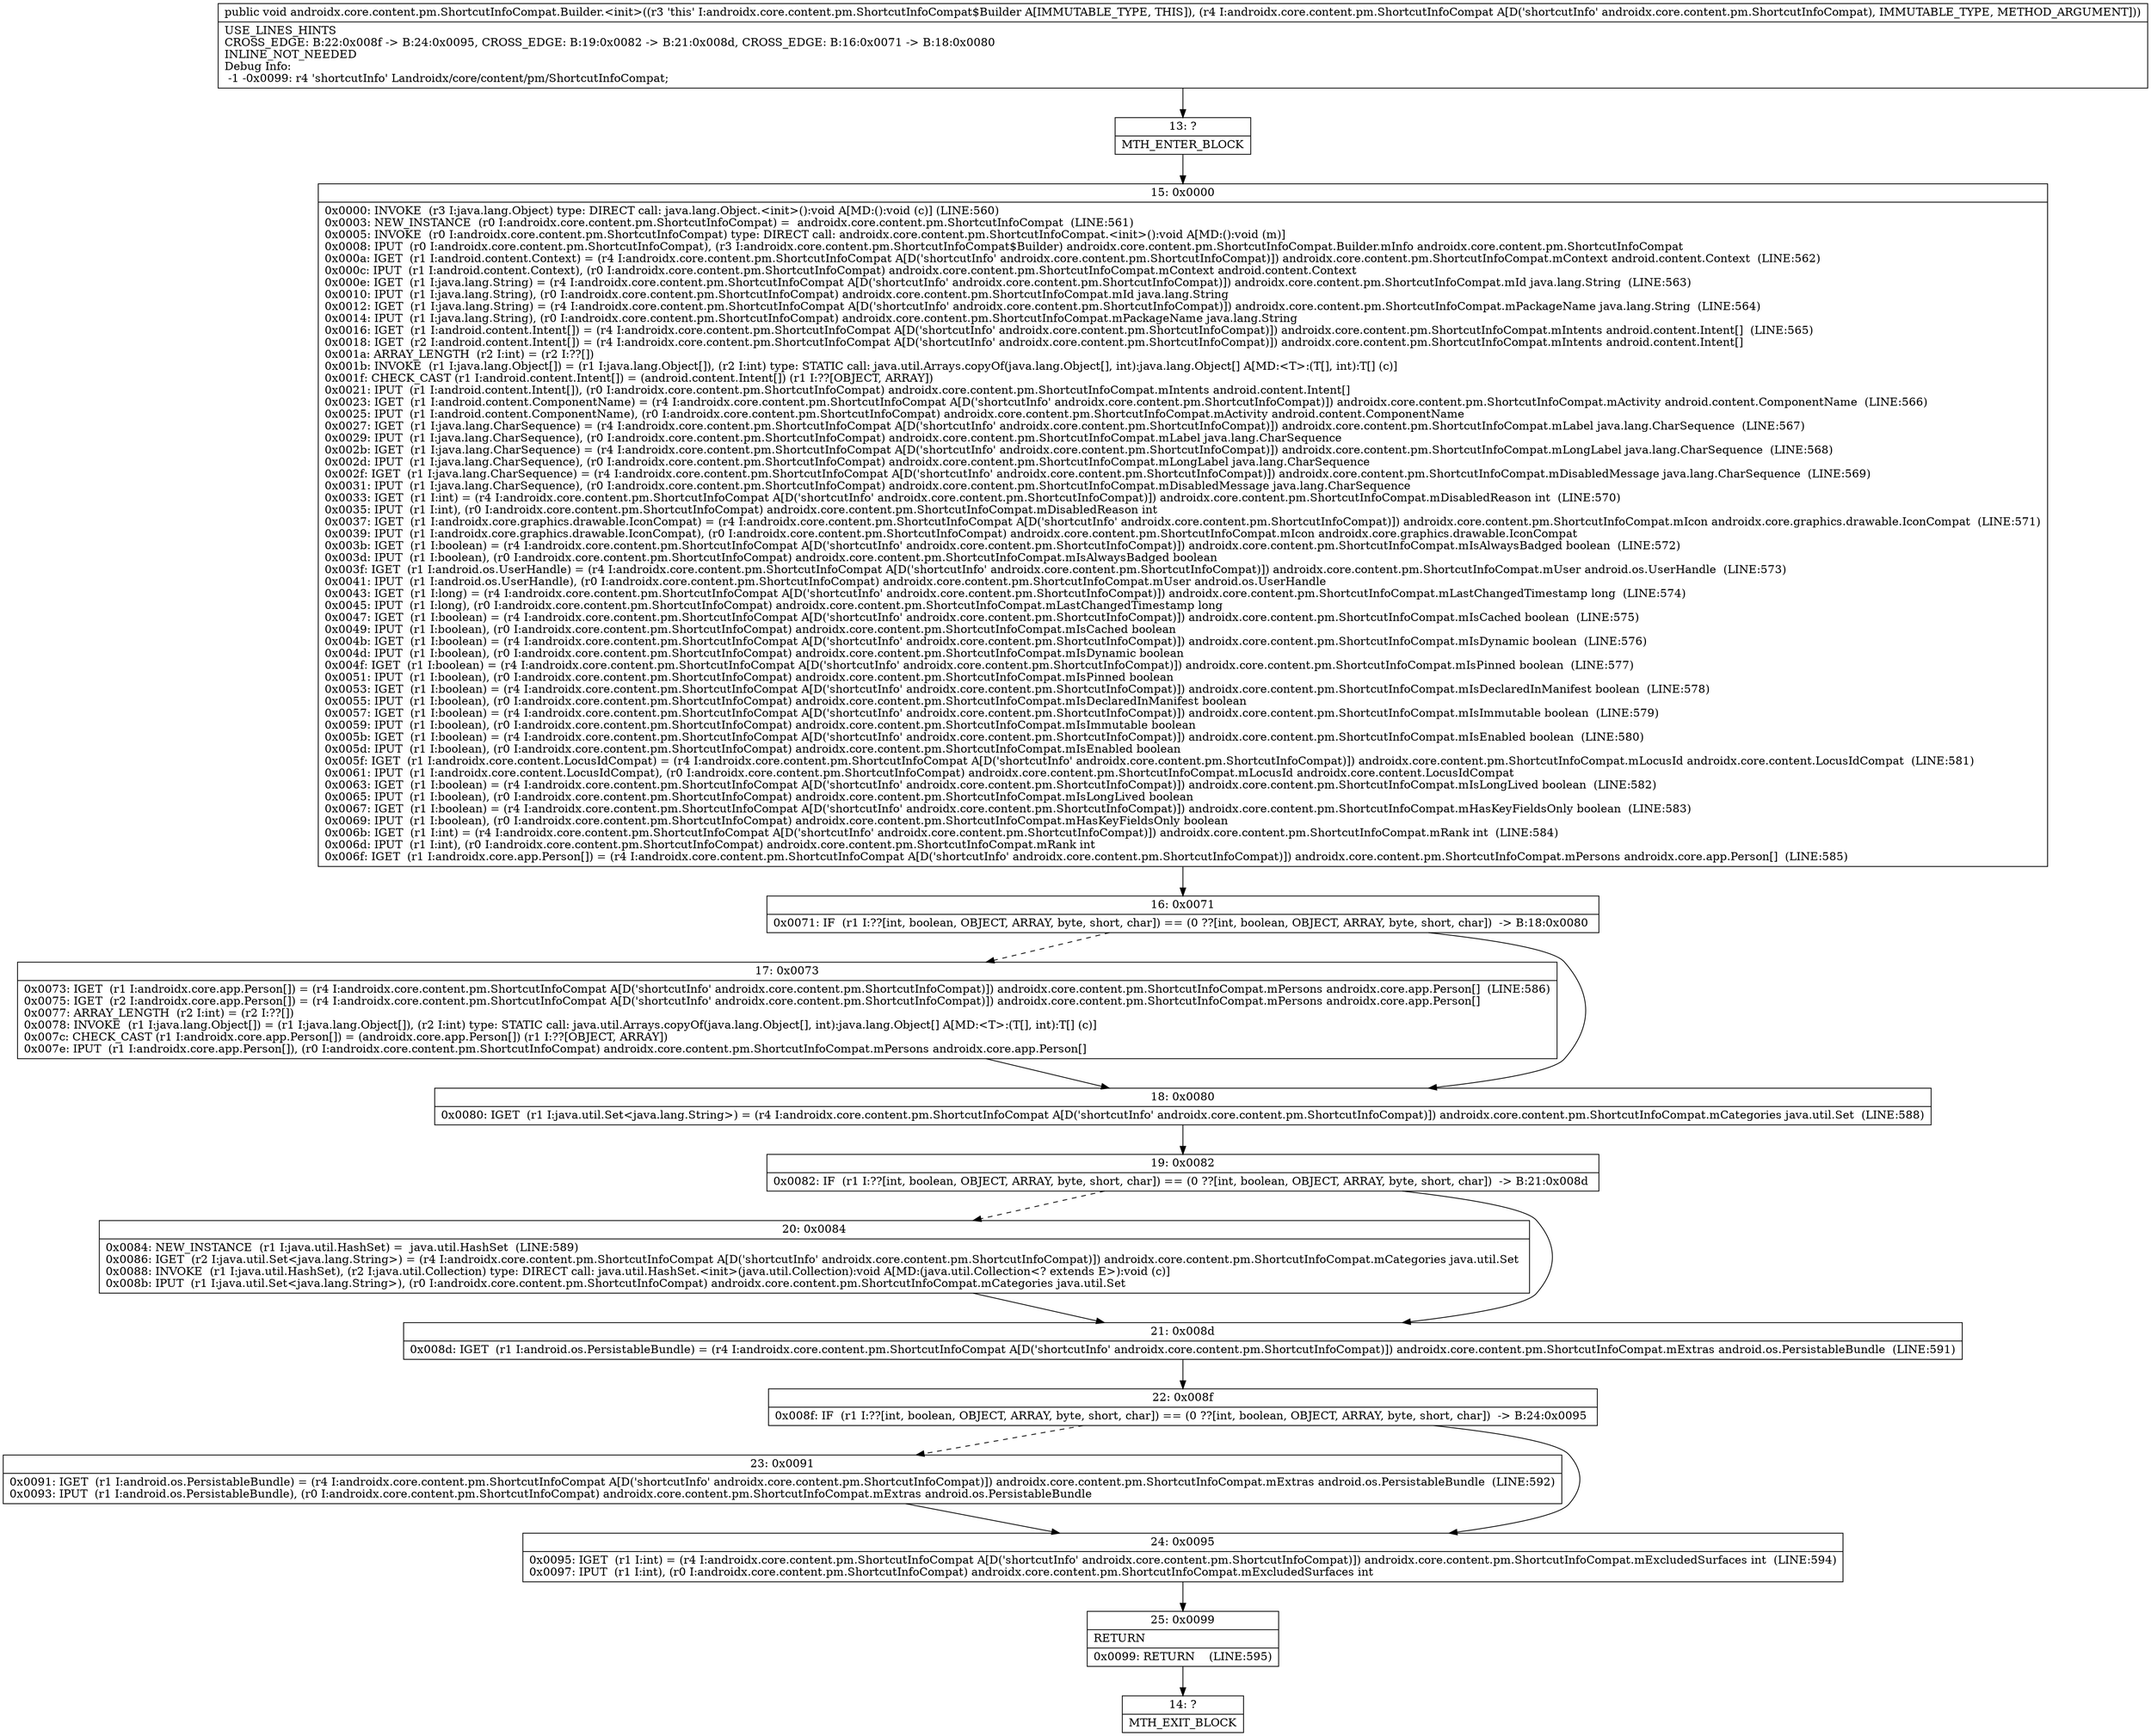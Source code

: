 digraph "CFG forandroidx.core.content.pm.ShortcutInfoCompat.Builder.\<init\>(Landroidx\/core\/content\/pm\/ShortcutInfoCompat;)V" {
Node_13 [shape=record,label="{13\:\ ?|MTH_ENTER_BLOCK\l}"];
Node_15 [shape=record,label="{15\:\ 0x0000|0x0000: INVOKE  (r3 I:java.lang.Object) type: DIRECT call: java.lang.Object.\<init\>():void A[MD:():void (c)] (LINE:560)\l0x0003: NEW_INSTANCE  (r0 I:androidx.core.content.pm.ShortcutInfoCompat) =  androidx.core.content.pm.ShortcutInfoCompat  (LINE:561)\l0x0005: INVOKE  (r0 I:androidx.core.content.pm.ShortcutInfoCompat) type: DIRECT call: androidx.core.content.pm.ShortcutInfoCompat.\<init\>():void A[MD:():void (m)]\l0x0008: IPUT  (r0 I:androidx.core.content.pm.ShortcutInfoCompat), (r3 I:androidx.core.content.pm.ShortcutInfoCompat$Builder) androidx.core.content.pm.ShortcutInfoCompat.Builder.mInfo androidx.core.content.pm.ShortcutInfoCompat \l0x000a: IGET  (r1 I:android.content.Context) = (r4 I:androidx.core.content.pm.ShortcutInfoCompat A[D('shortcutInfo' androidx.core.content.pm.ShortcutInfoCompat)]) androidx.core.content.pm.ShortcutInfoCompat.mContext android.content.Context  (LINE:562)\l0x000c: IPUT  (r1 I:android.content.Context), (r0 I:androidx.core.content.pm.ShortcutInfoCompat) androidx.core.content.pm.ShortcutInfoCompat.mContext android.content.Context \l0x000e: IGET  (r1 I:java.lang.String) = (r4 I:androidx.core.content.pm.ShortcutInfoCompat A[D('shortcutInfo' androidx.core.content.pm.ShortcutInfoCompat)]) androidx.core.content.pm.ShortcutInfoCompat.mId java.lang.String  (LINE:563)\l0x0010: IPUT  (r1 I:java.lang.String), (r0 I:androidx.core.content.pm.ShortcutInfoCompat) androidx.core.content.pm.ShortcutInfoCompat.mId java.lang.String \l0x0012: IGET  (r1 I:java.lang.String) = (r4 I:androidx.core.content.pm.ShortcutInfoCompat A[D('shortcutInfo' androidx.core.content.pm.ShortcutInfoCompat)]) androidx.core.content.pm.ShortcutInfoCompat.mPackageName java.lang.String  (LINE:564)\l0x0014: IPUT  (r1 I:java.lang.String), (r0 I:androidx.core.content.pm.ShortcutInfoCompat) androidx.core.content.pm.ShortcutInfoCompat.mPackageName java.lang.String \l0x0016: IGET  (r1 I:android.content.Intent[]) = (r4 I:androidx.core.content.pm.ShortcutInfoCompat A[D('shortcutInfo' androidx.core.content.pm.ShortcutInfoCompat)]) androidx.core.content.pm.ShortcutInfoCompat.mIntents android.content.Intent[]  (LINE:565)\l0x0018: IGET  (r2 I:android.content.Intent[]) = (r4 I:androidx.core.content.pm.ShortcutInfoCompat A[D('shortcutInfo' androidx.core.content.pm.ShortcutInfoCompat)]) androidx.core.content.pm.ShortcutInfoCompat.mIntents android.content.Intent[] \l0x001a: ARRAY_LENGTH  (r2 I:int) = (r2 I:??[]) \l0x001b: INVOKE  (r1 I:java.lang.Object[]) = (r1 I:java.lang.Object[]), (r2 I:int) type: STATIC call: java.util.Arrays.copyOf(java.lang.Object[], int):java.lang.Object[] A[MD:\<T\>:(T[], int):T[] (c)]\l0x001f: CHECK_CAST (r1 I:android.content.Intent[]) = (android.content.Intent[]) (r1 I:??[OBJECT, ARRAY]) \l0x0021: IPUT  (r1 I:android.content.Intent[]), (r0 I:androidx.core.content.pm.ShortcutInfoCompat) androidx.core.content.pm.ShortcutInfoCompat.mIntents android.content.Intent[] \l0x0023: IGET  (r1 I:android.content.ComponentName) = (r4 I:androidx.core.content.pm.ShortcutInfoCompat A[D('shortcutInfo' androidx.core.content.pm.ShortcutInfoCompat)]) androidx.core.content.pm.ShortcutInfoCompat.mActivity android.content.ComponentName  (LINE:566)\l0x0025: IPUT  (r1 I:android.content.ComponentName), (r0 I:androidx.core.content.pm.ShortcutInfoCompat) androidx.core.content.pm.ShortcutInfoCompat.mActivity android.content.ComponentName \l0x0027: IGET  (r1 I:java.lang.CharSequence) = (r4 I:androidx.core.content.pm.ShortcutInfoCompat A[D('shortcutInfo' androidx.core.content.pm.ShortcutInfoCompat)]) androidx.core.content.pm.ShortcutInfoCompat.mLabel java.lang.CharSequence  (LINE:567)\l0x0029: IPUT  (r1 I:java.lang.CharSequence), (r0 I:androidx.core.content.pm.ShortcutInfoCompat) androidx.core.content.pm.ShortcutInfoCompat.mLabel java.lang.CharSequence \l0x002b: IGET  (r1 I:java.lang.CharSequence) = (r4 I:androidx.core.content.pm.ShortcutInfoCompat A[D('shortcutInfo' androidx.core.content.pm.ShortcutInfoCompat)]) androidx.core.content.pm.ShortcutInfoCompat.mLongLabel java.lang.CharSequence  (LINE:568)\l0x002d: IPUT  (r1 I:java.lang.CharSequence), (r0 I:androidx.core.content.pm.ShortcutInfoCompat) androidx.core.content.pm.ShortcutInfoCompat.mLongLabel java.lang.CharSequence \l0x002f: IGET  (r1 I:java.lang.CharSequence) = (r4 I:androidx.core.content.pm.ShortcutInfoCompat A[D('shortcutInfo' androidx.core.content.pm.ShortcutInfoCompat)]) androidx.core.content.pm.ShortcutInfoCompat.mDisabledMessage java.lang.CharSequence  (LINE:569)\l0x0031: IPUT  (r1 I:java.lang.CharSequence), (r0 I:androidx.core.content.pm.ShortcutInfoCompat) androidx.core.content.pm.ShortcutInfoCompat.mDisabledMessage java.lang.CharSequence \l0x0033: IGET  (r1 I:int) = (r4 I:androidx.core.content.pm.ShortcutInfoCompat A[D('shortcutInfo' androidx.core.content.pm.ShortcutInfoCompat)]) androidx.core.content.pm.ShortcutInfoCompat.mDisabledReason int  (LINE:570)\l0x0035: IPUT  (r1 I:int), (r0 I:androidx.core.content.pm.ShortcutInfoCompat) androidx.core.content.pm.ShortcutInfoCompat.mDisabledReason int \l0x0037: IGET  (r1 I:androidx.core.graphics.drawable.IconCompat) = (r4 I:androidx.core.content.pm.ShortcutInfoCompat A[D('shortcutInfo' androidx.core.content.pm.ShortcutInfoCompat)]) androidx.core.content.pm.ShortcutInfoCompat.mIcon androidx.core.graphics.drawable.IconCompat  (LINE:571)\l0x0039: IPUT  (r1 I:androidx.core.graphics.drawable.IconCompat), (r0 I:androidx.core.content.pm.ShortcutInfoCompat) androidx.core.content.pm.ShortcutInfoCompat.mIcon androidx.core.graphics.drawable.IconCompat \l0x003b: IGET  (r1 I:boolean) = (r4 I:androidx.core.content.pm.ShortcutInfoCompat A[D('shortcutInfo' androidx.core.content.pm.ShortcutInfoCompat)]) androidx.core.content.pm.ShortcutInfoCompat.mIsAlwaysBadged boolean  (LINE:572)\l0x003d: IPUT  (r1 I:boolean), (r0 I:androidx.core.content.pm.ShortcutInfoCompat) androidx.core.content.pm.ShortcutInfoCompat.mIsAlwaysBadged boolean \l0x003f: IGET  (r1 I:android.os.UserHandle) = (r4 I:androidx.core.content.pm.ShortcutInfoCompat A[D('shortcutInfo' androidx.core.content.pm.ShortcutInfoCompat)]) androidx.core.content.pm.ShortcutInfoCompat.mUser android.os.UserHandle  (LINE:573)\l0x0041: IPUT  (r1 I:android.os.UserHandle), (r0 I:androidx.core.content.pm.ShortcutInfoCompat) androidx.core.content.pm.ShortcutInfoCompat.mUser android.os.UserHandle \l0x0043: IGET  (r1 I:long) = (r4 I:androidx.core.content.pm.ShortcutInfoCompat A[D('shortcutInfo' androidx.core.content.pm.ShortcutInfoCompat)]) androidx.core.content.pm.ShortcutInfoCompat.mLastChangedTimestamp long  (LINE:574)\l0x0045: IPUT  (r1 I:long), (r0 I:androidx.core.content.pm.ShortcutInfoCompat) androidx.core.content.pm.ShortcutInfoCompat.mLastChangedTimestamp long \l0x0047: IGET  (r1 I:boolean) = (r4 I:androidx.core.content.pm.ShortcutInfoCompat A[D('shortcutInfo' androidx.core.content.pm.ShortcutInfoCompat)]) androidx.core.content.pm.ShortcutInfoCompat.mIsCached boolean  (LINE:575)\l0x0049: IPUT  (r1 I:boolean), (r0 I:androidx.core.content.pm.ShortcutInfoCompat) androidx.core.content.pm.ShortcutInfoCompat.mIsCached boolean \l0x004b: IGET  (r1 I:boolean) = (r4 I:androidx.core.content.pm.ShortcutInfoCompat A[D('shortcutInfo' androidx.core.content.pm.ShortcutInfoCompat)]) androidx.core.content.pm.ShortcutInfoCompat.mIsDynamic boolean  (LINE:576)\l0x004d: IPUT  (r1 I:boolean), (r0 I:androidx.core.content.pm.ShortcutInfoCompat) androidx.core.content.pm.ShortcutInfoCompat.mIsDynamic boolean \l0x004f: IGET  (r1 I:boolean) = (r4 I:androidx.core.content.pm.ShortcutInfoCompat A[D('shortcutInfo' androidx.core.content.pm.ShortcutInfoCompat)]) androidx.core.content.pm.ShortcutInfoCompat.mIsPinned boolean  (LINE:577)\l0x0051: IPUT  (r1 I:boolean), (r0 I:androidx.core.content.pm.ShortcutInfoCompat) androidx.core.content.pm.ShortcutInfoCompat.mIsPinned boolean \l0x0053: IGET  (r1 I:boolean) = (r4 I:androidx.core.content.pm.ShortcutInfoCompat A[D('shortcutInfo' androidx.core.content.pm.ShortcutInfoCompat)]) androidx.core.content.pm.ShortcutInfoCompat.mIsDeclaredInManifest boolean  (LINE:578)\l0x0055: IPUT  (r1 I:boolean), (r0 I:androidx.core.content.pm.ShortcutInfoCompat) androidx.core.content.pm.ShortcutInfoCompat.mIsDeclaredInManifest boolean \l0x0057: IGET  (r1 I:boolean) = (r4 I:androidx.core.content.pm.ShortcutInfoCompat A[D('shortcutInfo' androidx.core.content.pm.ShortcutInfoCompat)]) androidx.core.content.pm.ShortcutInfoCompat.mIsImmutable boolean  (LINE:579)\l0x0059: IPUT  (r1 I:boolean), (r0 I:androidx.core.content.pm.ShortcutInfoCompat) androidx.core.content.pm.ShortcutInfoCompat.mIsImmutable boolean \l0x005b: IGET  (r1 I:boolean) = (r4 I:androidx.core.content.pm.ShortcutInfoCompat A[D('shortcutInfo' androidx.core.content.pm.ShortcutInfoCompat)]) androidx.core.content.pm.ShortcutInfoCompat.mIsEnabled boolean  (LINE:580)\l0x005d: IPUT  (r1 I:boolean), (r0 I:androidx.core.content.pm.ShortcutInfoCompat) androidx.core.content.pm.ShortcutInfoCompat.mIsEnabled boolean \l0x005f: IGET  (r1 I:androidx.core.content.LocusIdCompat) = (r4 I:androidx.core.content.pm.ShortcutInfoCompat A[D('shortcutInfo' androidx.core.content.pm.ShortcutInfoCompat)]) androidx.core.content.pm.ShortcutInfoCompat.mLocusId androidx.core.content.LocusIdCompat  (LINE:581)\l0x0061: IPUT  (r1 I:androidx.core.content.LocusIdCompat), (r0 I:androidx.core.content.pm.ShortcutInfoCompat) androidx.core.content.pm.ShortcutInfoCompat.mLocusId androidx.core.content.LocusIdCompat \l0x0063: IGET  (r1 I:boolean) = (r4 I:androidx.core.content.pm.ShortcutInfoCompat A[D('shortcutInfo' androidx.core.content.pm.ShortcutInfoCompat)]) androidx.core.content.pm.ShortcutInfoCompat.mIsLongLived boolean  (LINE:582)\l0x0065: IPUT  (r1 I:boolean), (r0 I:androidx.core.content.pm.ShortcutInfoCompat) androidx.core.content.pm.ShortcutInfoCompat.mIsLongLived boolean \l0x0067: IGET  (r1 I:boolean) = (r4 I:androidx.core.content.pm.ShortcutInfoCompat A[D('shortcutInfo' androidx.core.content.pm.ShortcutInfoCompat)]) androidx.core.content.pm.ShortcutInfoCompat.mHasKeyFieldsOnly boolean  (LINE:583)\l0x0069: IPUT  (r1 I:boolean), (r0 I:androidx.core.content.pm.ShortcutInfoCompat) androidx.core.content.pm.ShortcutInfoCompat.mHasKeyFieldsOnly boolean \l0x006b: IGET  (r1 I:int) = (r4 I:androidx.core.content.pm.ShortcutInfoCompat A[D('shortcutInfo' androidx.core.content.pm.ShortcutInfoCompat)]) androidx.core.content.pm.ShortcutInfoCompat.mRank int  (LINE:584)\l0x006d: IPUT  (r1 I:int), (r0 I:androidx.core.content.pm.ShortcutInfoCompat) androidx.core.content.pm.ShortcutInfoCompat.mRank int \l0x006f: IGET  (r1 I:androidx.core.app.Person[]) = (r4 I:androidx.core.content.pm.ShortcutInfoCompat A[D('shortcutInfo' androidx.core.content.pm.ShortcutInfoCompat)]) androidx.core.content.pm.ShortcutInfoCompat.mPersons androidx.core.app.Person[]  (LINE:585)\l}"];
Node_16 [shape=record,label="{16\:\ 0x0071|0x0071: IF  (r1 I:??[int, boolean, OBJECT, ARRAY, byte, short, char]) == (0 ??[int, boolean, OBJECT, ARRAY, byte, short, char])  \-\> B:18:0x0080 \l}"];
Node_17 [shape=record,label="{17\:\ 0x0073|0x0073: IGET  (r1 I:androidx.core.app.Person[]) = (r4 I:androidx.core.content.pm.ShortcutInfoCompat A[D('shortcutInfo' androidx.core.content.pm.ShortcutInfoCompat)]) androidx.core.content.pm.ShortcutInfoCompat.mPersons androidx.core.app.Person[]  (LINE:586)\l0x0075: IGET  (r2 I:androidx.core.app.Person[]) = (r4 I:androidx.core.content.pm.ShortcutInfoCompat A[D('shortcutInfo' androidx.core.content.pm.ShortcutInfoCompat)]) androidx.core.content.pm.ShortcutInfoCompat.mPersons androidx.core.app.Person[] \l0x0077: ARRAY_LENGTH  (r2 I:int) = (r2 I:??[]) \l0x0078: INVOKE  (r1 I:java.lang.Object[]) = (r1 I:java.lang.Object[]), (r2 I:int) type: STATIC call: java.util.Arrays.copyOf(java.lang.Object[], int):java.lang.Object[] A[MD:\<T\>:(T[], int):T[] (c)]\l0x007c: CHECK_CAST (r1 I:androidx.core.app.Person[]) = (androidx.core.app.Person[]) (r1 I:??[OBJECT, ARRAY]) \l0x007e: IPUT  (r1 I:androidx.core.app.Person[]), (r0 I:androidx.core.content.pm.ShortcutInfoCompat) androidx.core.content.pm.ShortcutInfoCompat.mPersons androidx.core.app.Person[] \l}"];
Node_18 [shape=record,label="{18\:\ 0x0080|0x0080: IGET  (r1 I:java.util.Set\<java.lang.String\>) = (r4 I:androidx.core.content.pm.ShortcutInfoCompat A[D('shortcutInfo' androidx.core.content.pm.ShortcutInfoCompat)]) androidx.core.content.pm.ShortcutInfoCompat.mCategories java.util.Set  (LINE:588)\l}"];
Node_19 [shape=record,label="{19\:\ 0x0082|0x0082: IF  (r1 I:??[int, boolean, OBJECT, ARRAY, byte, short, char]) == (0 ??[int, boolean, OBJECT, ARRAY, byte, short, char])  \-\> B:21:0x008d \l}"];
Node_20 [shape=record,label="{20\:\ 0x0084|0x0084: NEW_INSTANCE  (r1 I:java.util.HashSet) =  java.util.HashSet  (LINE:589)\l0x0086: IGET  (r2 I:java.util.Set\<java.lang.String\>) = (r4 I:androidx.core.content.pm.ShortcutInfoCompat A[D('shortcutInfo' androidx.core.content.pm.ShortcutInfoCompat)]) androidx.core.content.pm.ShortcutInfoCompat.mCategories java.util.Set \l0x0088: INVOKE  (r1 I:java.util.HashSet), (r2 I:java.util.Collection) type: DIRECT call: java.util.HashSet.\<init\>(java.util.Collection):void A[MD:(java.util.Collection\<? extends E\>):void (c)]\l0x008b: IPUT  (r1 I:java.util.Set\<java.lang.String\>), (r0 I:androidx.core.content.pm.ShortcutInfoCompat) androidx.core.content.pm.ShortcutInfoCompat.mCategories java.util.Set \l}"];
Node_21 [shape=record,label="{21\:\ 0x008d|0x008d: IGET  (r1 I:android.os.PersistableBundle) = (r4 I:androidx.core.content.pm.ShortcutInfoCompat A[D('shortcutInfo' androidx.core.content.pm.ShortcutInfoCompat)]) androidx.core.content.pm.ShortcutInfoCompat.mExtras android.os.PersistableBundle  (LINE:591)\l}"];
Node_22 [shape=record,label="{22\:\ 0x008f|0x008f: IF  (r1 I:??[int, boolean, OBJECT, ARRAY, byte, short, char]) == (0 ??[int, boolean, OBJECT, ARRAY, byte, short, char])  \-\> B:24:0x0095 \l}"];
Node_23 [shape=record,label="{23\:\ 0x0091|0x0091: IGET  (r1 I:android.os.PersistableBundle) = (r4 I:androidx.core.content.pm.ShortcutInfoCompat A[D('shortcutInfo' androidx.core.content.pm.ShortcutInfoCompat)]) androidx.core.content.pm.ShortcutInfoCompat.mExtras android.os.PersistableBundle  (LINE:592)\l0x0093: IPUT  (r1 I:android.os.PersistableBundle), (r0 I:androidx.core.content.pm.ShortcutInfoCompat) androidx.core.content.pm.ShortcutInfoCompat.mExtras android.os.PersistableBundle \l}"];
Node_24 [shape=record,label="{24\:\ 0x0095|0x0095: IGET  (r1 I:int) = (r4 I:androidx.core.content.pm.ShortcutInfoCompat A[D('shortcutInfo' androidx.core.content.pm.ShortcutInfoCompat)]) androidx.core.content.pm.ShortcutInfoCompat.mExcludedSurfaces int  (LINE:594)\l0x0097: IPUT  (r1 I:int), (r0 I:androidx.core.content.pm.ShortcutInfoCompat) androidx.core.content.pm.ShortcutInfoCompat.mExcludedSurfaces int \l}"];
Node_25 [shape=record,label="{25\:\ 0x0099|RETURN\l|0x0099: RETURN    (LINE:595)\l}"];
Node_14 [shape=record,label="{14\:\ ?|MTH_EXIT_BLOCK\l}"];
MethodNode[shape=record,label="{public void androidx.core.content.pm.ShortcutInfoCompat.Builder.\<init\>((r3 'this' I:androidx.core.content.pm.ShortcutInfoCompat$Builder A[IMMUTABLE_TYPE, THIS]), (r4 I:androidx.core.content.pm.ShortcutInfoCompat A[D('shortcutInfo' androidx.core.content.pm.ShortcutInfoCompat), IMMUTABLE_TYPE, METHOD_ARGUMENT]))  | USE_LINES_HINTS\lCROSS_EDGE: B:22:0x008f \-\> B:24:0x0095, CROSS_EDGE: B:19:0x0082 \-\> B:21:0x008d, CROSS_EDGE: B:16:0x0071 \-\> B:18:0x0080\lINLINE_NOT_NEEDED\lDebug Info:\l  \-1 \-0x0099: r4 'shortcutInfo' Landroidx\/core\/content\/pm\/ShortcutInfoCompat;\l}"];
MethodNode -> Node_13;Node_13 -> Node_15;
Node_15 -> Node_16;
Node_16 -> Node_17[style=dashed];
Node_16 -> Node_18;
Node_17 -> Node_18;
Node_18 -> Node_19;
Node_19 -> Node_20[style=dashed];
Node_19 -> Node_21;
Node_20 -> Node_21;
Node_21 -> Node_22;
Node_22 -> Node_23[style=dashed];
Node_22 -> Node_24;
Node_23 -> Node_24;
Node_24 -> Node_25;
Node_25 -> Node_14;
}

